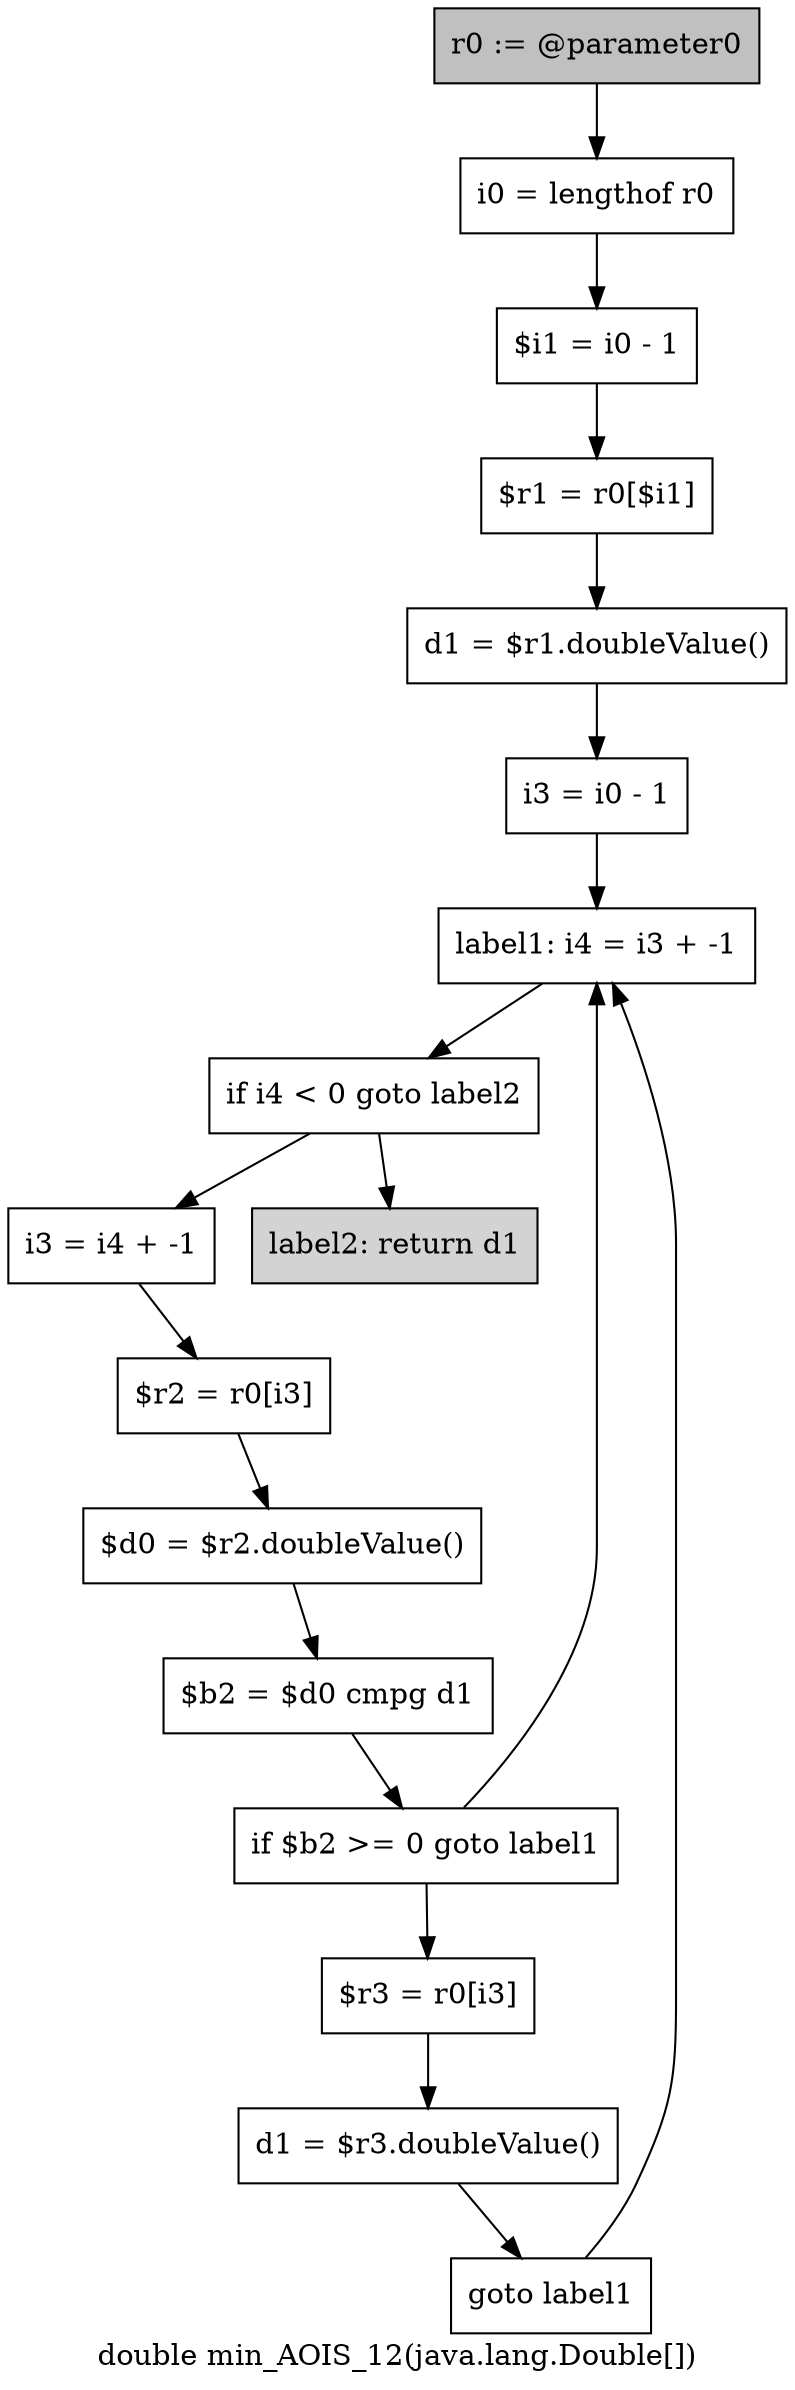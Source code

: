 digraph "double min_AOIS_12(java.lang.Double[])" {
    label="double min_AOIS_12(java.lang.Double[])";
    node [shape=box];
    "0" [style=filled,fillcolor=gray,label="r0 := @parameter0",];
    "1" [label="i0 = lengthof r0",];
    "0"->"1";
    "2" [label="$i1 = i0 - 1",];
    "1"->"2";
    "3" [label="$r1 = r0[$i1]",];
    "2"->"3";
    "4" [label="d1 = $r1.doubleValue()",];
    "3"->"4";
    "5" [label="i3 = i0 - 1",];
    "4"->"5";
    "6" [label="label1: i4 = i3 + -1",];
    "5"->"6";
    "7" [label="if i4 < 0 goto label2",];
    "6"->"7";
    "8" [label="i3 = i4 + -1",];
    "7"->"8";
    "16" [style=filled,fillcolor=lightgray,label="label2: return d1",];
    "7"->"16";
    "9" [label="$r2 = r0[i3]",];
    "8"->"9";
    "10" [label="$d0 = $r2.doubleValue()",];
    "9"->"10";
    "11" [label="$b2 = $d0 cmpg d1",];
    "10"->"11";
    "12" [label="if $b2 >= 0 goto label1",];
    "11"->"12";
    "12"->"6";
    "13" [label="$r3 = r0[i3]",];
    "12"->"13";
    "14" [label="d1 = $r3.doubleValue()",];
    "13"->"14";
    "15" [label="goto label1",];
    "14"->"15";
    "15"->"6";
}
